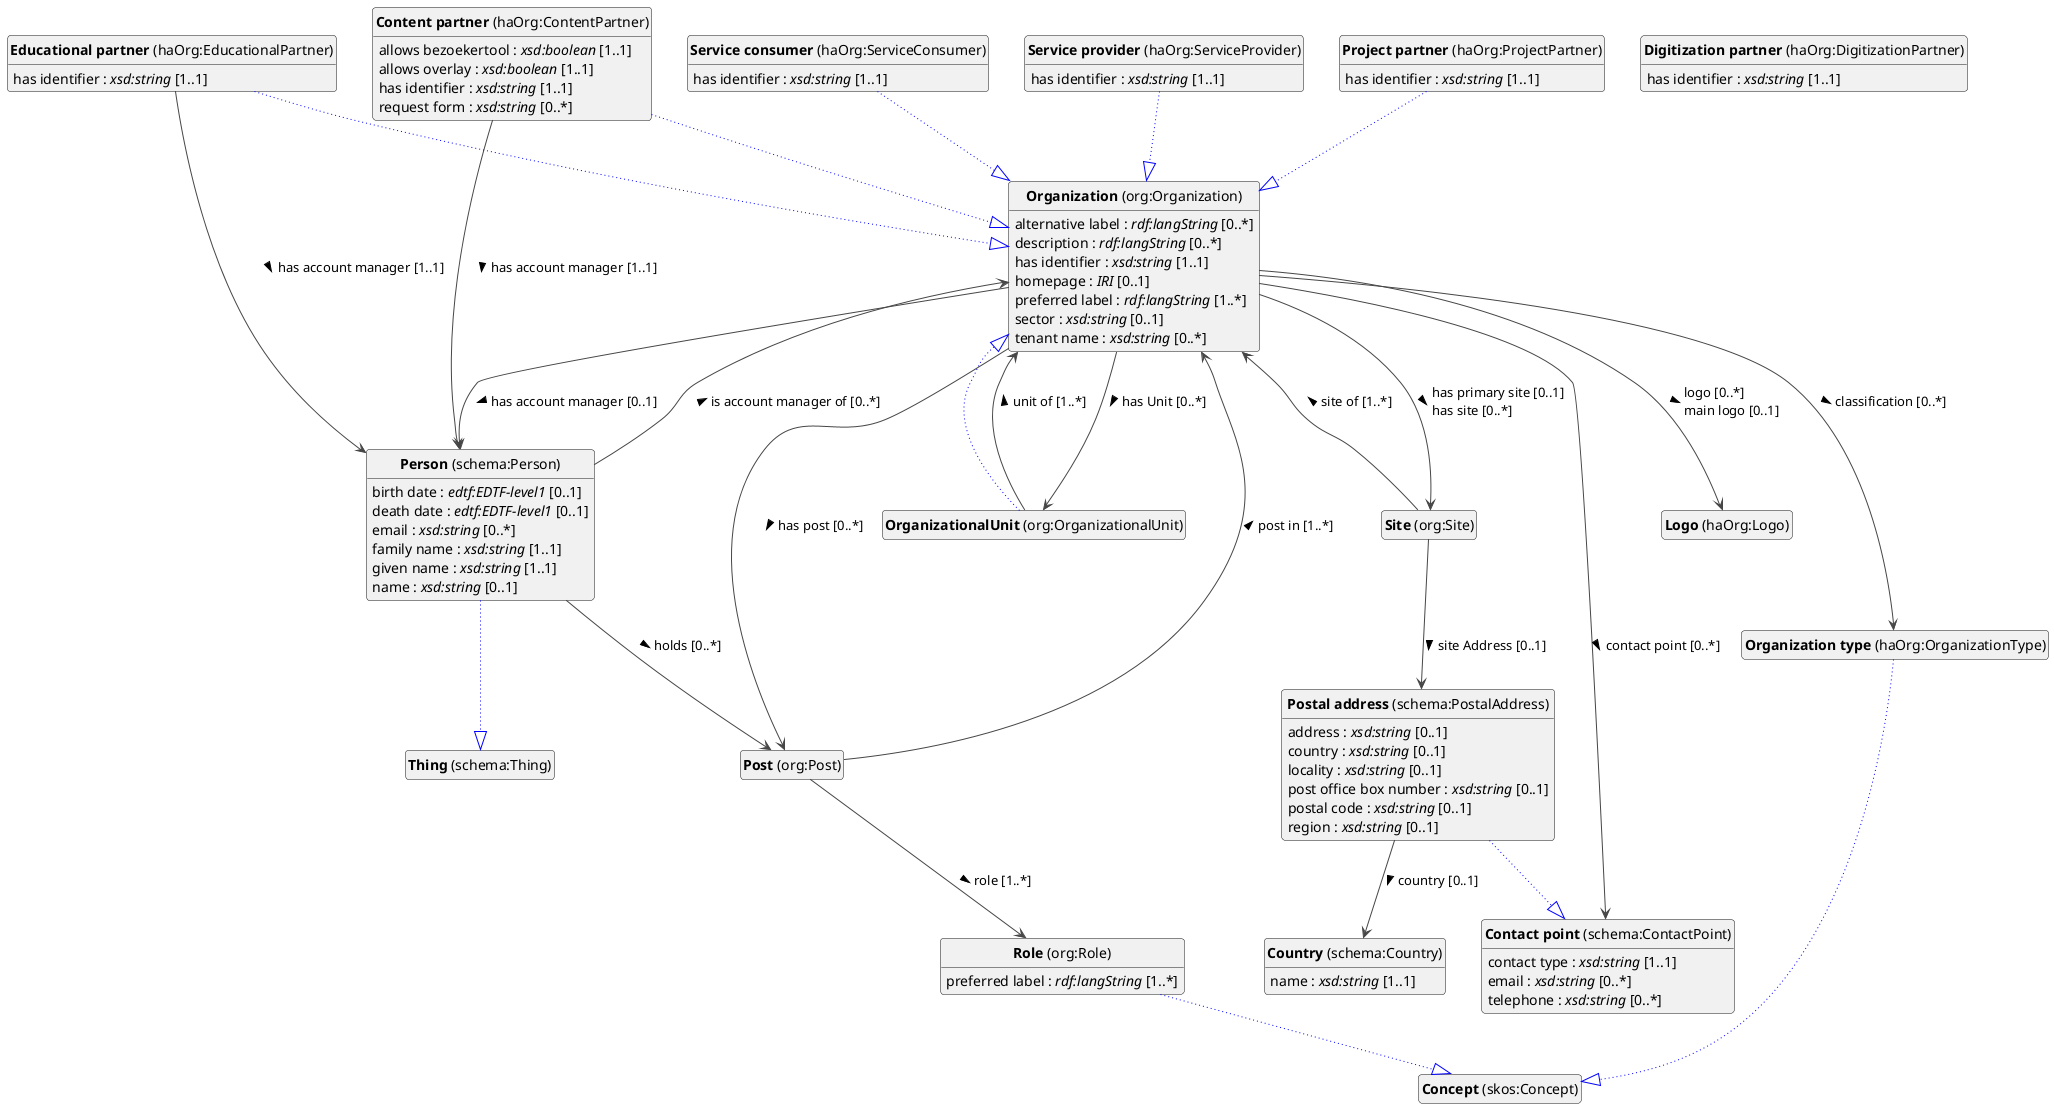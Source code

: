@startuml
!theme vibrant
skinparam classFontSize 14
!define LIGHTORANGE
skinparam componentStyle uml2
skinparam wrapMessageWidth 1000
skinparam wrapWidth 1000
' skinparam ArrowColor #Maroon
' Remove shadows
skinparam shadowing false
'skinparam linetype polyline
skinparam ArrowMessageAlignment left
top to bottom direction


class "<b>Contact point</b> (schema:ContactPoint)" as schema_ContactPoint [[#schema%3AContactPoint]]
class "<b>Content partner</b> (haOrg:ContentPartner)" as haOrg_ContentPartner [[#haOrg%3AContentPartner]]
class "<b>Organization</b> (org:Organization)" as org_Organization [[#org%3AOrganization]]
class "<b>Country</b> (schema:Country)" as schema_Country [[#schema%3ACountry]]
class "<b>Digitization partner</b> (haOrg:DigitizationPartner)" as haOrg_DigitizationPartner [[#haOrg%3ADigitizationPartner]]
class "<b>Educational partner</b> (haOrg:EducationalPartner)" as haOrg_EducationalPartner [[#haOrg%3AEducationalPartner]]
class "<b>Organization</b> (org:Organization)" as org_Organization [[#org%3AOrganization]]
class "<b>Logo</b> (haOrg:Logo)" as haOrg_Logo [[#haOrg%3ALogo]]
class "<b>Organization</b> (org:Organization)" as org_Organization [[#org%3AOrganization]]
class "<b>Organization type</b> (haOrg:OrganizationType)" as haOrg_OrganizationType [[#haOrg%3AOrganizationType]]
class "<b>Concept</b> (skos:Concept)" as skos_Concept [[#skos%3AConcept]]
class "<b>OrganizationalUnit</b> (org:OrganizationalUnit)" as org_OrganizationalUnit [[#org%3AOrganizationalUnit]]
class "<b>Organization</b> (org:Organization)" as org_Organization [[#org%3AOrganization]]
class "<b>Person</b> (schema:Person)" as schema_Person [[#schema%3APerson]]
class "<b>Thing</b> (schema:Thing)" as schema_Thing [[#schema%3AThing]]
class "<b>Post</b> (org:Post)" as org_Post [[#org%3APost]]
class "<b>Postal address</b> (schema:PostalAddress)" as schema_PostalAddress [[#schema%3APostalAddress]]
class "<b>Contact point</b> (schema:ContactPoint)" as schema_ContactPoint [[#schema%3AContactPoint]]
class "<b>Project partner</b> (haOrg:ProjectPartner)" as haOrg_ProjectPartner [[#haOrg%3AProjectPartner]]
class "<b>Organization</b> (org:Organization)" as org_Organization [[#org%3AOrganization]]
class "<b>Role</b> (org:Role)" as org_Role [[#org%3ARole]]
class "<b>Concept</b> (skos:Concept)" as skos_Concept [[#skos%3AConcept]]
class "<b>Service consumer</b> (haOrg:ServiceConsumer)" as haOrg_ServiceConsumer [[#haOrg%3AServiceConsumer]]
class "<b>Organization</b> (org:Organization)" as org_Organization [[#org%3AOrganization]]
class "<b>Service provider</b> (haOrg:ServiceProvider)" as haOrg_ServiceProvider [[#haOrg%3AServiceProvider]]
class "<b>Organization</b> (org:Organization)" as org_Organization [[#org%3AOrganization]]
class "<b>Site</b> (org:Site)" as org_Site [[#org%3ASite]]


schema_ContactPoint : contact type : <i>xsd:string</i> [1..1]
schema_ContactPoint : email : <i>xsd:string</i> [0..*]
schema_ContactPoint : telephone : <i>xsd:string</i> [0..*]


haOrg_ContentPartner --|> org_Organization #blue;line.dotted;text:blue

haOrg_ContentPartner : allows bezoekertool : <i>xsd:boolean</i> [1..1]
haOrg_ContentPartner : allows overlay : <i>xsd:boolean</i> [1..1]
haOrg_ContentPartner : has identifier : <i>xsd:string</i> [1..1]
haOrg_ContentPartner : request form : <i>xsd:string</i> [0..*]
haOrg_ContentPartner --> schema_Person :has account manager [1..1]  > 




schema_Country : name : <i>xsd:string</i> [1..1]



haOrg_DigitizationPartner : has identifier : <i>xsd:string</i> [1..1]


haOrg_EducationalPartner --|> org_Organization #blue;line.dotted;text:blue

haOrg_EducationalPartner : has identifier : <i>xsd:string</i> [1..1]
haOrg_EducationalPartner --> schema_Person :has account manager [1..1]  > 





org_Organization : alternative label : <i>rdf:langString</i> [0..*]
org_Organization : description : <i>rdf:langString</i> [0..*]
org_Organization : has identifier : <i>xsd:string</i> [1..1]
org_Organization : homepage : <i>IRI</i> [0..1]
org_Organization : preferred label : <i>rdf:langString</i> [1..*]
org_Organization : sector : <i>xsd:string</i> [0..1]
org_Organization : tenant name : <i>xsd:string</i> [0..*]

org_Organization --> haOrg_Logo :logo [0..*]  \lmain logo [0..1]  > 
org_Organization --> haOrg_OrganizationType :classification [0..*]  > 
org_Organization --> org_OrganizationalUnit :has Unit [0..*]  > 
org_Organization --> org_Post :has post [0..*]  > 
org_Organization --> org_Site :has primary site [0..1]  \lhas site [0..*]  > 

org_Organization --> schema_ContactPoint :contact point [0..*]  > 
org_Organization --> schema_Person :has account manager [0..1]  > 


haOrg_OrganizationType --|> skos_Concept #blue;line.dotted;text:blue


org_OrganizationalUnit --|> org_Organization #blue;line.dotted;text:blue

org_OrganizationalUnit --> org_Organization :unit of [1..*]  > 

schema_Person --|> schema_Thing #blue;line.dotted;text:blue

schema_Person : birth date : <i>edtf:EDTF-level1</i> [0..1]
schema_Person : death date : <i>edtf:EDTF-level1</i> [0..1]
schema_Person : email : <i>xsd:string</i> [0..*]
schema_Person : family name : <i>xsd:string</i> [1..1]
schema_Person : given name : <i>xsd:string</i> [1..1]
schema_Person : name : <i>xsd:string</i> [0..1]

schema_Person --> org_Organization :is account manager of [0..*]  > 
schema_Person --> org_Post :holds [0..*]  > 



org_Post --> org_Organization :post in [1..*]  > 
org_Post --> org_Role :role [1..*]  > 

schema_PostalAddress --|> schema_ContactPoint #blue;line.dotted;text:blue

schema_PostalAddress : address : <i>xsd:string</i> [0..1]
schema_PostalAddress : country : <i>xsd:string</i> [0..1]
schema_PostalAddress : locality : <i>xsd:string</i> [0..1]
schema_PostalAddress : post office box number : <i>xsd:string</i> [0..1]
schema_PostalAddress : postal code : <i>xsd:string</i> [0..1]
schema_PostalAddress : region : <i>xsd:string</i> [0..1]
schema_PostalAddress --> schema_Country :country [0..1]  > 


haOrg_ProjectPartner --|> org_Organization #blue;line.dotted;text:blue

haOrg_ProjectPartner : has identifier : <i>xsd:string</i> [1..1]


org_Role --|> skos_Concept #blue;line.dotted;text:blue

org_Role : preferred label : <i>rdf:langString</i> [1..*]


haOrg_ServiceConsumer --|> org_Organization #blue;line.dotted;text:blue

haOrg_ServiceConsumer : has identifier : <i>xsd:string</i> [1..1]


haOrg_ServiceProvider --|> org_Organization #blue;line.dotted;text:blue

haOrg_ServiceProvider : has identifier : <i>xsd:string</i> [1..1]



org_Site --> org_Organization :site of [1..*]  > 
org_Site --> schema_PostalAddress :site Address [0..1]  > 


hide circle
hide methods
hide empty members
@enduml



